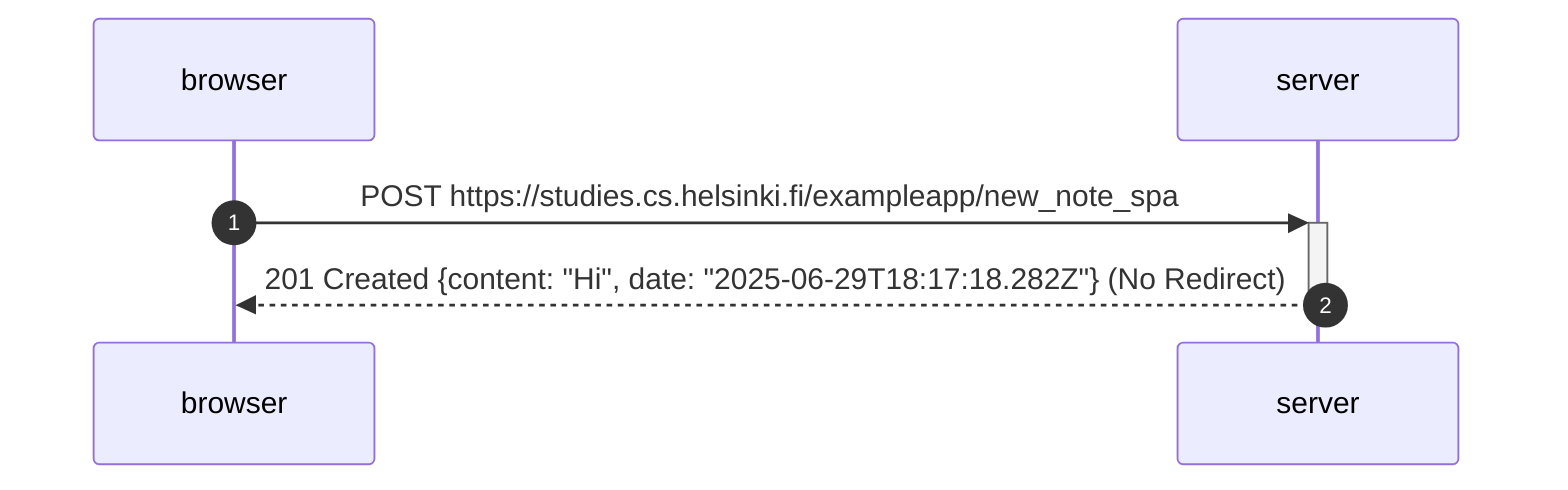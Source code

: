 sequenceDiagram
    %% Mostrar los numeros
    autonumber
    %% PARTICIPANTEs
    participant B as browser
    participant S as server
    %% NOTA
    B->>+S: POST https://studies.cs.helsinki.fi/exampleapp/new_note_spa
    S-->>-B: 201 Created {content: "Hi", date: "2025-06-29T18:17:18.282Z"}  (No Redirect)